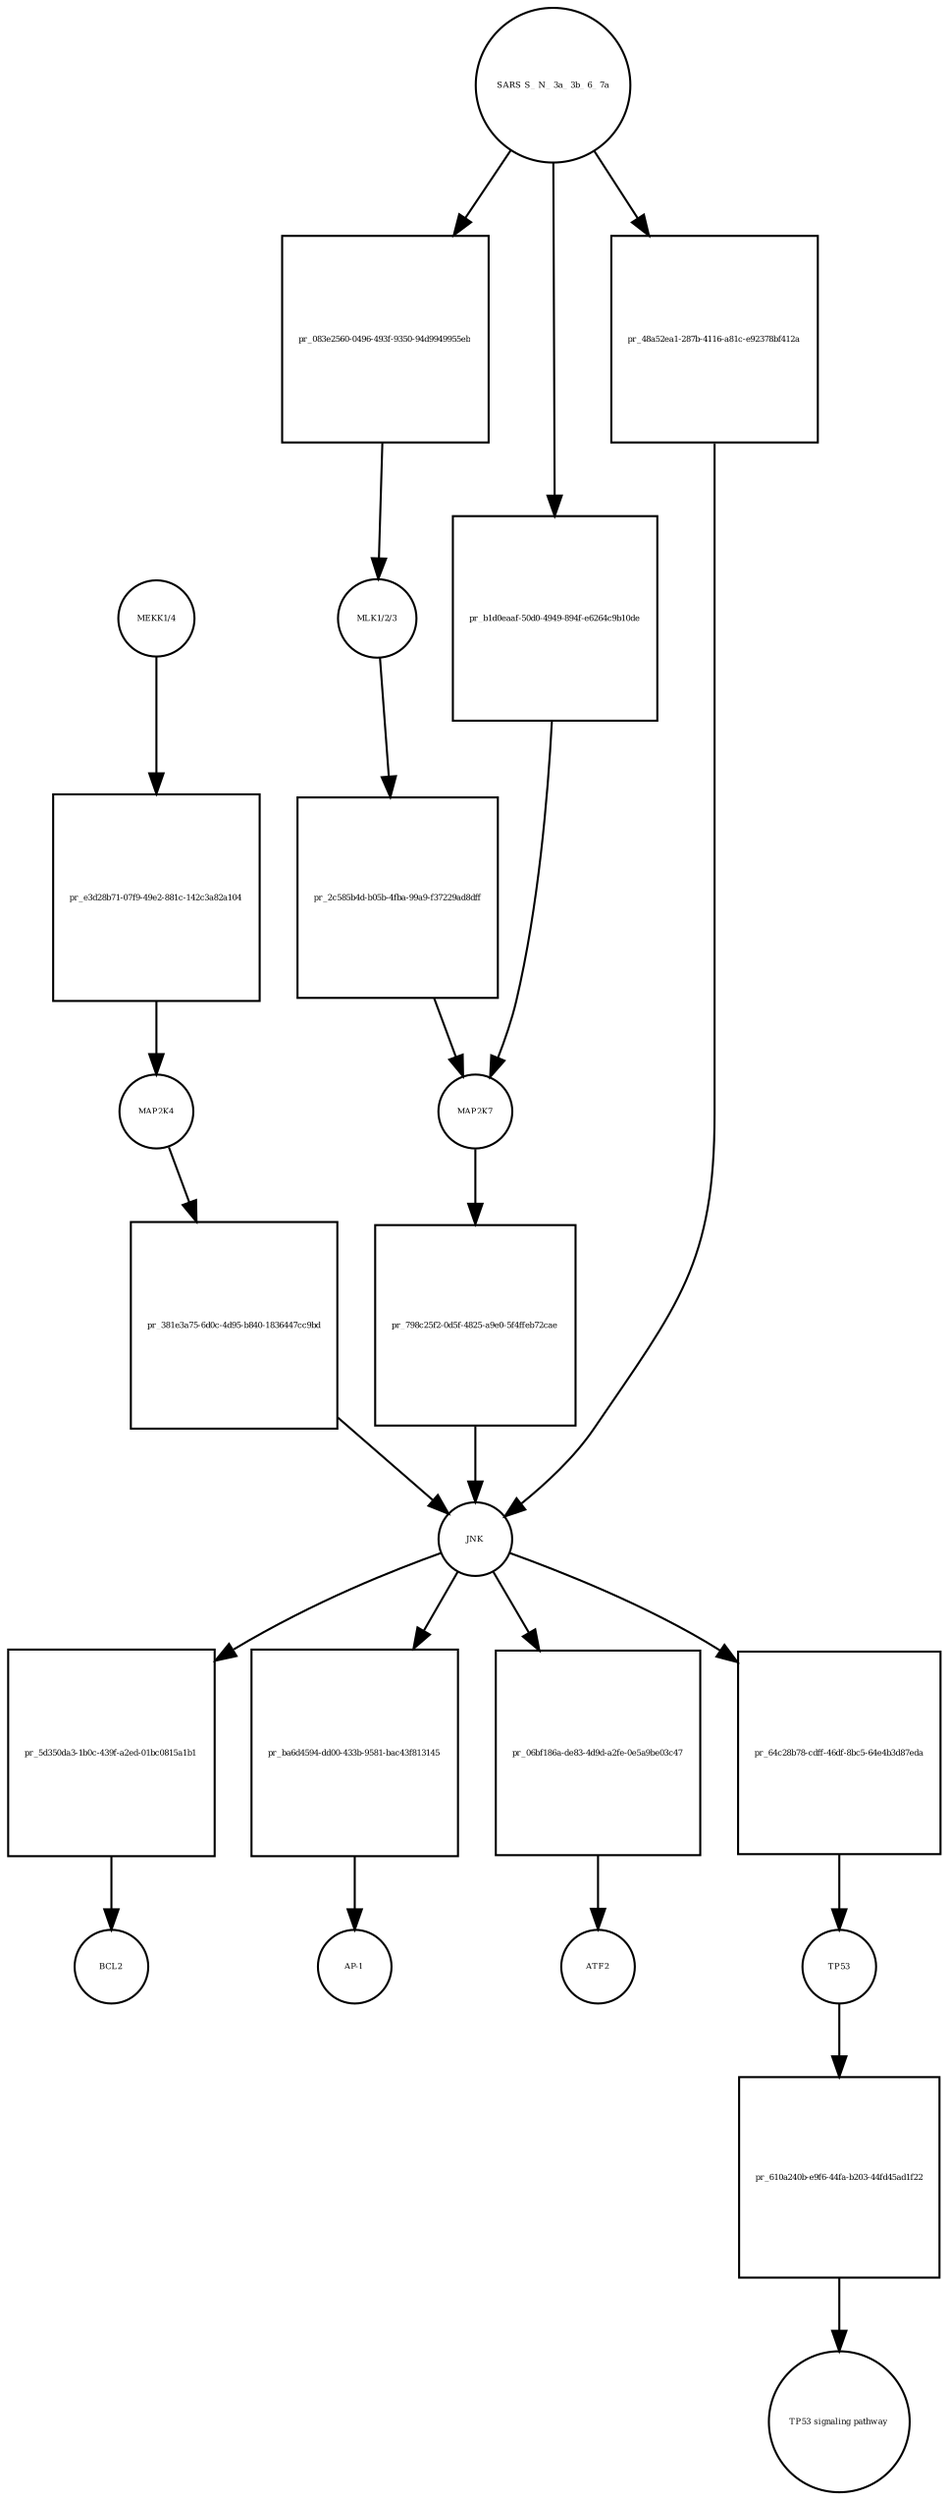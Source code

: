 strict digraph  {
"MEKK1/4" [annotation="", bipartite=0, cls=complex, fontsize=4, label="MEKK1/4", shape=circle];
"pr_e3d28b71-07f9-49e2-881c-142c3a82a104" [annotation="", bipartite=1, cls=process, fontsize=4, label="pr_e3d28b71-07f9-49e2-881c-142c3a82a104", shape=square];
MAP2K4 [annotation=urn_miriam_uniprot_P45985, bipartite=0, cls=macromolecule, fontsize=4, label=MAP2K4, shape=circle];
"MLK1/2/3" [annotation="", bipartite=0, cls=complex, fontsize=4, label="MLK1/2/3", shape=circle];
"pr_2c585b4d-b05b-4fba-99a9-f37229ad8dff" [annotation="", bipartite=1, cls=process, fontsize=4, label="pr_2c585b4d-b05b-4fba-99a9-f37229ad8dff", shape=square];
MAP2K7 [annotation=urn_miriam_uniprot_O14733, bipartite=0, cls=macromolecule, fontsize=4, label=MAP2K7, shape=circle];
"pr_381e3a75-6d0c-4d95-b840-1836447cc9bd" [annotation="", bipartite=1, cls=process, fontsize=4, label="pr_381e3a75-6d0c-4d95-b840-1836447cc9bd", shape=square];
JNK [annotation="", bipartite=0, cls=complex, fontsize=4, label=JNK, shape=circle];
"pr_798c25f2-0d5f-4825-a9e0-5f4ffeb72cae" [annotation="", bipartite=1, cls=process, fontsize=4, label="pr_798c25f2-0d5f-4825-a9e0-5f4ffeb72cae", shape=square];
"pr_5d350da3-1b0c-439f-a2ed-01bc0815a1b1" [annotation="", bipartite=1, cls=process, fontsize=4, label="pr_5d350da3-1b0c-439f-a2ed-01bc0815a1b1", shape=square];
BCL2 [annotation=urn_miriam_uniprot_P10415, bipartite=0, cls=macromolecule, fontsize=4, label=BCL2, shape=circle];
"pr_ba6d4594-dd00-433b-9581-bac43f813145" [annotation="", bipartite=1, cls=process, fontsize=4, label="pr_ba6d4594-dd00-433b-9581-bac43f813145", shape=square];
"AP-1" [annotation="", bipartite=0, cls=complex, fontsize=4, label="AP-1", shape=circle];
"SARS S_ N_ 3a_ 3b_ 6_ 7a" [annotation="", bipartite=0, cls=macromolecule, fontsize=4, label="SARS S_ N_ 3a_ 3b_ 6_ 7a", shape=circle];
"pr_083e2560-0496-493f-9350-94d9949955eb" [annotation="", bipartite=1, cls=process, fontsize=4, label="pr_083e2560-0496-493f-9350-94d9949955eb", shape=square];
"pr_06bf186a-de83-4d9d-a2fe-0e5a9be03c47" [annotation="", bipartite=1, cls=process, fontsize=4, label="pr_06bf186a-de83-4d9d-a2fe-0e5a9be03c47", shape=square];
ATF2 [annotation=urn_miriam_uniprot_P15336, bipartite=0, cls=macromolecule, fontsize=4, label=ATF2, shape=circle];
"pr_64c28b78-cdff-46df-8bc5-64e4b3d87eda" [annotation="", bipartite=1, cls=process, fontsize=4, label="pr_64c28b78-cdff-46df-8bc5-64e4b3d87eda", shape=square];
TP53 [annotation=urn_miriam_uniprot_P04637, bipartite=0, cls=macromolecule, fontsize=4, label=TP53, shape=circle];
"pr_610a240b-e9f6-44fa-b203-44fd45ad1f22" [annotation="", bipartite=1, cls=process, fontsize=4, label="pr_610a240b-e9f6-44fa-b203-44fd45ad1f22", shape=square];
"TP53 signaling pathway" [annotation="", bipartite=0, cls="unspecified entity", fontsize=4, label="TP53 signaling pathway", shape=circle];
"pr_b1d0eaaf-50d0-4949-894f-e6264c9b10de" [annotation="", bipartite=1, cls=process, fontsize=4, label="pr_b1d0eaaf-50d0-4949-894f-e6264c9b10de", shape=square];
"pr_48a52ea1-287b-4116-a81c-e92378bf412a" [annotation="", bipartite=1, cls=process, fontsize=4, label="pr_48a52ea1-287b-4116-a81c-e92378bf412a", shape=square];
"MEKK1/4" -> "pr_e3d28b71-07f9-49e2-881c-142c3a82a104"  [annotation="", interaction_type=consumption];
"pr_e3d28b71-07f9-49e2-881c-142c3a82a104" -> MAP2K4  [annotation="", interaction_type=production];
MAP2K4 -> "pr_381e3a75-6d0c-4d95-b840-1836447cc9bd"  [annotation="", interaction_type=consumption];
"MLK1/2/3" -> "pr_2c585b4d-b05b-4fba-99a9-f37229ad8dff"  [annotation="", interaction_type=consumption];
"pr_2c585b4d-b05b-4fba-99a9-f37229ad8dff" -> MAP2K7  [annotation="", interaction_type=production];
MAP2K7 -> "pr_798c25f2-0d5f-4825-a9e0-5f4ffeb72cae"  [annotation="", interaction_type=consumption];
"pr_381e3a75-6d0c-4d95-b840-1836447cc9bd" -> JNK  [annotation="", interaction_type=production];
JNK -> "pr_5d350da3-1b0c-439f-a2ed-01bc0815a1b1"  [annotation="", interaction_type=consumption];
JNK -> "pr_ba6d4594-dd00-433b-9581-bac43f813145"  [annotation="", interaction_type=consumption];
JNK -> "pr_06bf186a-de83-4d9d-a2fe-0e5a9be03c47"  [annotation="", interaction_type=consumption];
JNK -> "pr_64c28b78-cdff-46df-8bc5-64e4b3d87eda"  [annotation="", interaction_type=consumption];
"pr_798c25f2-0d5f-4825-a9e0-5f4ffeb72cae" -> JNK  [annotation="", interaction_type=production];
"pr_5d350da3-1b0c-439f-a2ed-01bc0815a1b1" -> BCL2  [annotation="", interaction_type=production];
"pr_ba6d4594-dd00-433b-9581-bac43f813145" -> "AP-1"  [annotation="", interaction_type=production];
"SARS S_ N_ 3a_ 3b_ 6_ 7a" -> "pr_083e2560-0496-493f-9350-94d9949955eb"  [annotation="", interaction_type=consumption];
"SARS S_ N_ 3a_ 3b_ 6_ 7a" -> "pr_b1d0eaaf-50d0-4949-894f-e6264c9b10de"  [annotation="", interaction_type=consumption];
"SARS S_ N_ 3a_ 3b_ 6_ 7a" -> "pr_48a52ea1-287b-4116-a81c-e92378bf412a"  [annotation="", interaction_type=consumption];
"pr_083e2560-0496-493f-9350-94d9949955eb" -> "MLK1/2/3"  [annotation="", interaction_type=production];
"pr_06bf186a-de83-4d9d-a2fe-0e5a9be03c47" -> ATF2  [annotation="", interaction_type=production];
"pr_64c28b78-cdff-46df-8bc5-64e4b3d87eda" -> TP53  [annotation="", interaction_type=production];
TP53 -> "pr_610a240b-e9f6-44fa-b203-44fd45ad1f22"  [annotation="", interaction_type=consumption];
"pr_610a240b-e9f6-44fa-b203-44fd45ad1f22" -> "TP53 signaling pathway"  [annotation="", interaction_type=production];
"pr_b1d0eaaf-50d0-4949-894f-e6264c9b10de" -> MAP2K7  [annotation="", interaction_type=production];
"pr_48a52ea1-287b-4116-a81c-e92378bf412a" -> JNK  [annotation="", interaction_type=production];
}
